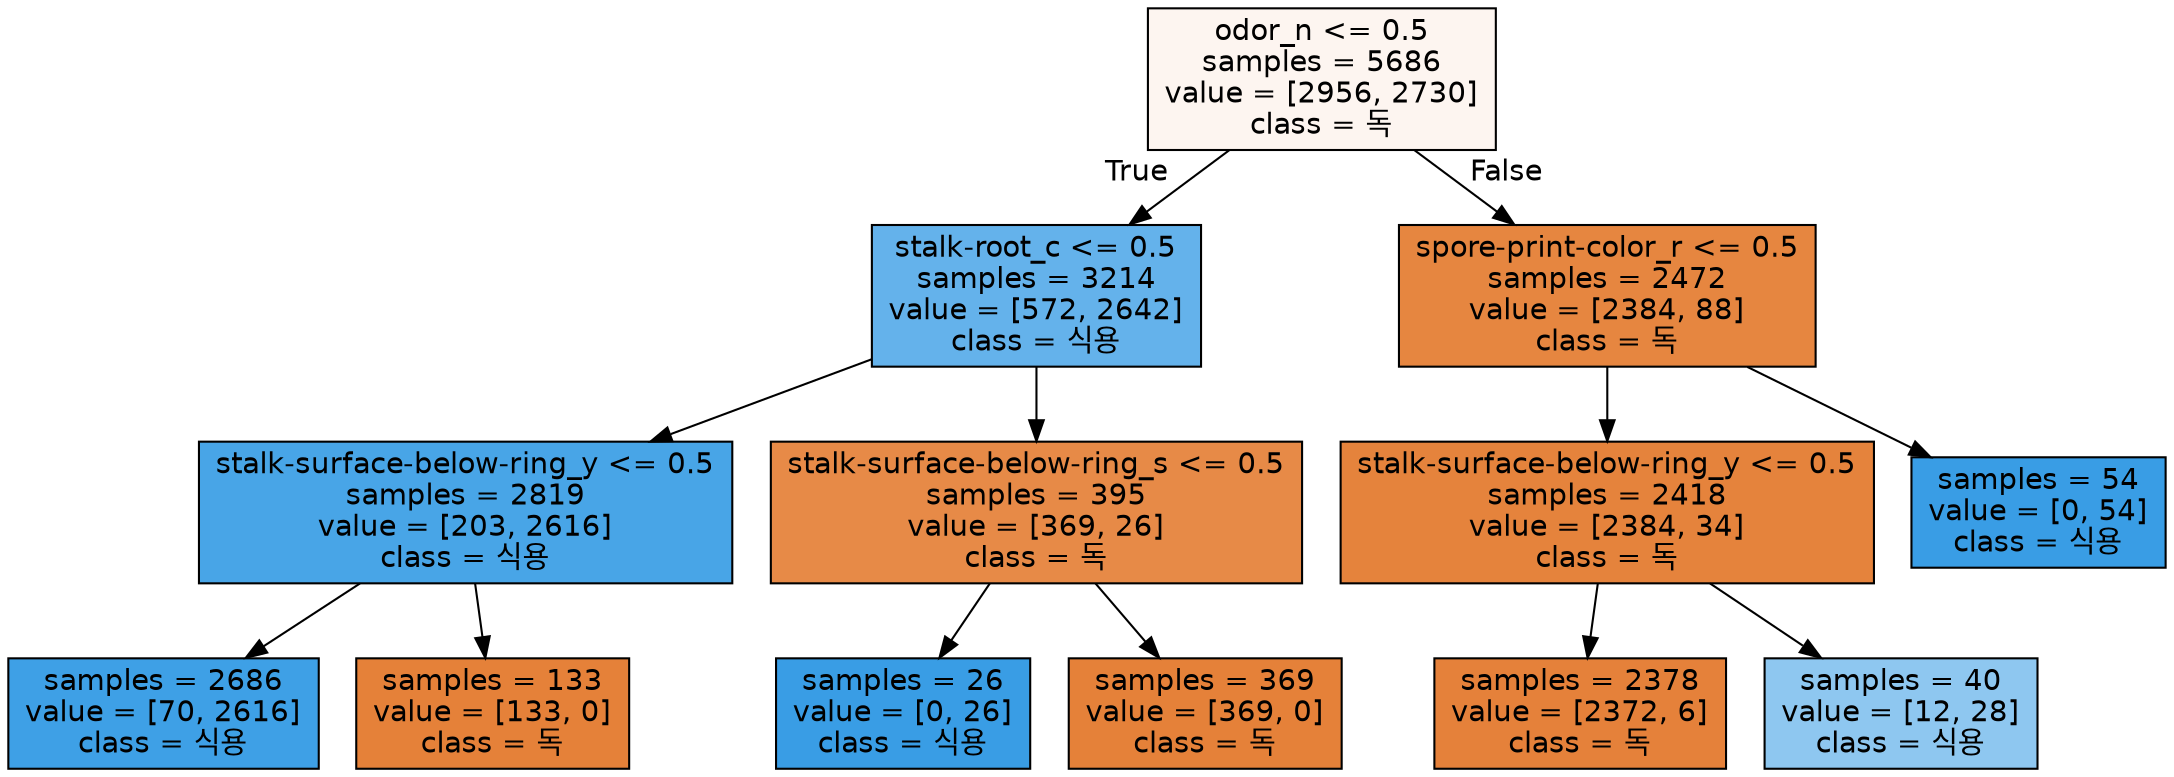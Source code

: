 digraph Tree {
node [shape=box, style="filled", color="black", fontname="helvetica"] ;
edge [fontname="helvetica"] ;
0 [label="odor_n <= 0.5\nsamples = 5686\nvalue = [2956, 2730]\nclass = 독", fillcolor="#fdf5f0"] ;
1 [label="stalk-root_c <= 0.5\nsamples = 3214\nvalue = [572, 2642]\nclass = 식용", fillcolor="#64b2eb"] ;
0 -> 1 [labeldistance=2.5, labelangle=45, headlabel="True"] ;
2 [label="stalk-surface-below-ring_y <= 0.5\nsamples = 2819\nvalue = [203, 2616]\nclass = 식용", fillcolor="#48a5e7"] ;
1 -> 2 ;
3 [label="samples = 2686\nvalue = [70, 2616]\nclass = 식용", fillcolor="#3ea0e6"] ;
2 -> 3 ;
4 [label="samples = 133\nvalue = [133, 0]\nclass = 독", fillcolor="#e58139"] ;
2 -> 4 ;
5 [label="stalk-surface-below-ring_s <= 0.5\nsamples = 395\nvalue = [369, 26]\nclass = 독", fillcolor="#e78a47"] ;
1 -> 5 ;
6 [label="samples = 26\nvalue = [0, 26]\nclass = 식용", fillcolor="#399de5"] ;
5 -> 6 ;
7 [label="samples = 369\nvalue = [369, 0]\nclass = 독", fillcolor="#e58139"] ;
5 -> 7 ;
8 [label="spore-print-color_r <= 0.5\nsamples = 2472\nvalue = [2384, 88]\nclass = 독", fillcolor="#e68640"] ;
0 -> 8 [labeldistance=2.5, labelangle=-45, headlabel="False"] ;
9 [label="stalk-surface-below-ring_y <= 0.5\nsamples = 2418\nvalue = [2384, 34]\nclass = 독", fillcolor="#e5833c"] ;
8 -> 9 ;
10 [label="samples = 2378\nvalue = [2372, 6]\nclass = 독", fillcolor="#e5813a"] ;
9 -> 10 ;
11 [label="samples = 40\nvalue = [12, 28]\nclass = 식용", fillcolor="#8ec7f0"] ;
9 -> 11 ;
12 [label="samples = 54\nvalue = [0, 54]\nclass = 식용", fillcolor="#399de5"] ;
8 -> 12 ;
}